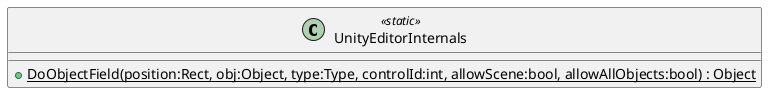 @startuml
class UnityEditorInternals <<static>> {
    + {static} DoObjectField(position:Rect, obj:Object, type:Type, controlId:int, allowScene:bool, allowAllObjects:bool) : Object
}
@enduml
